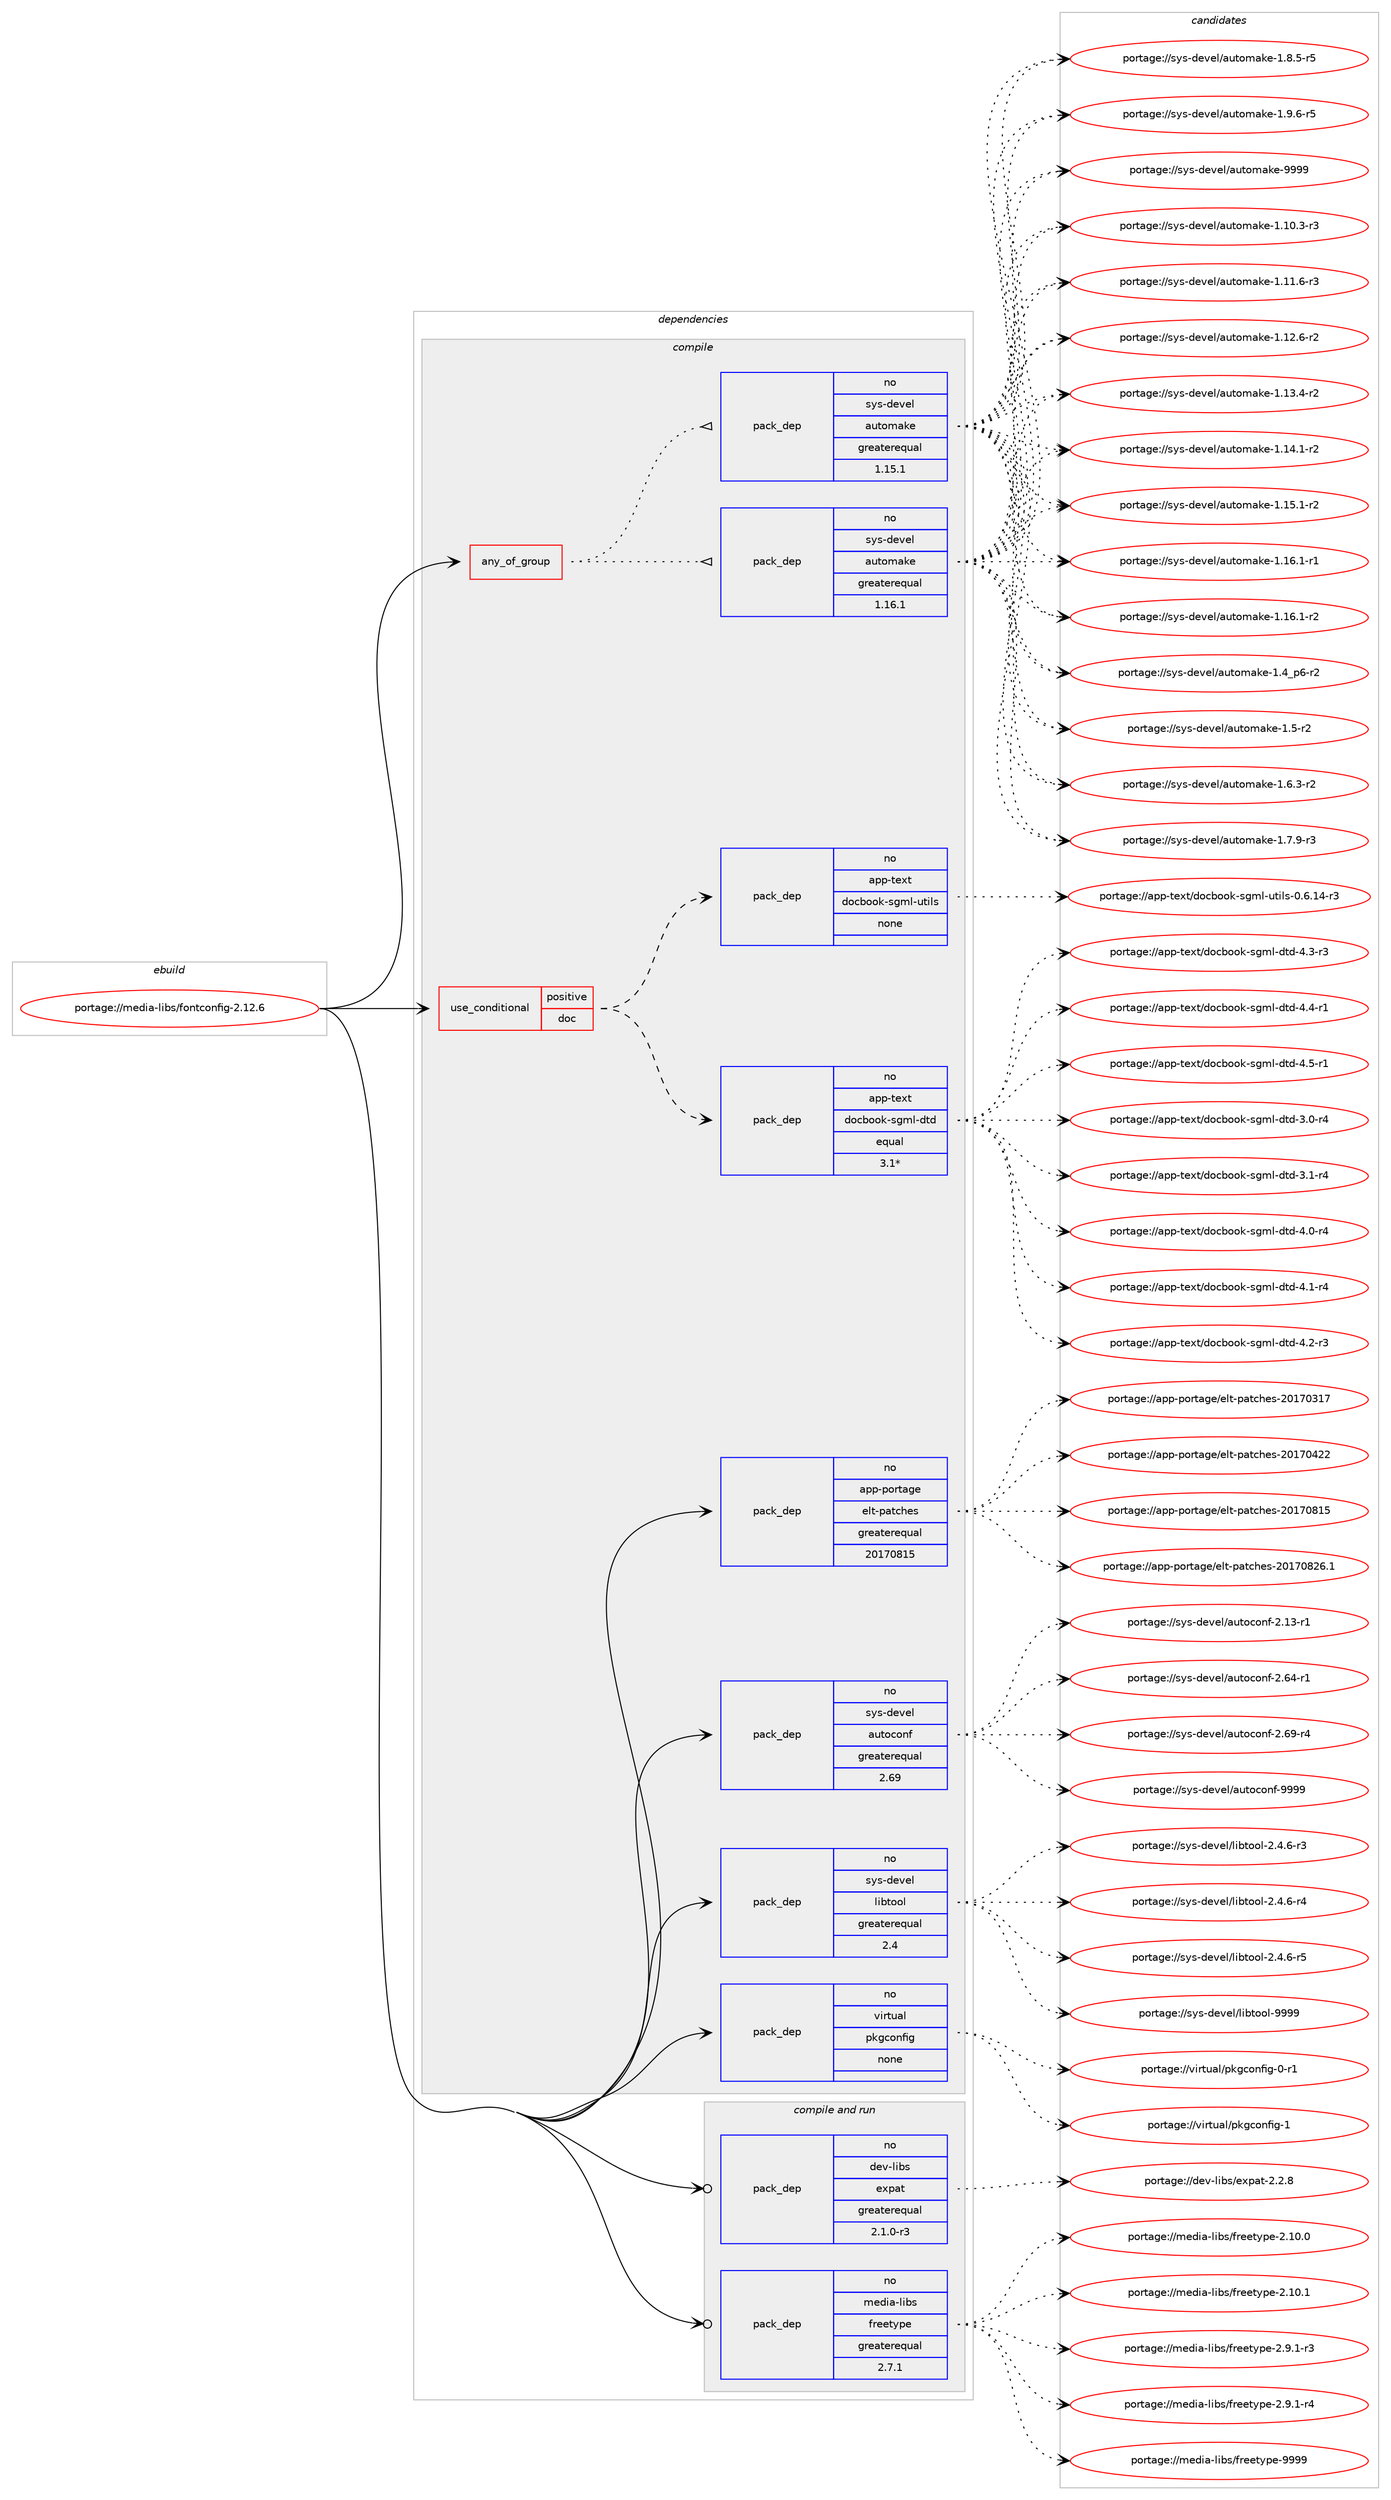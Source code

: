 digraph prolog {

# *************
# Graph options
# *************

newrank=true;
concentrate=true;
compound=true;
graph [rankdir=LR,fontname=Helvetica,fontsize=10,ranksep=1.5];#, ranksep=2.5, nodesep=0.2];
edge  [arrowhead=vee];
node  [fontname=Helvetica,fontsize=10];

# **********
# The ebuild
# **********

subgraph cluster_leftcol {
color=gray;
rank=same;
label=<<i>ebuild</i>>;
id [label="portage://media-libs/fontconfig-2.12.6", color=red, width=4, href="../media-libs/fontconfig-2.12.6.svg"];
}

# ****************
# The dependencies
# ****************

subgraph cluster_midcol {
color=gray;
label=<<i>dependencies</i>>;
subgraph cluster_compile {
fillcolor="#eeeeee";
style=filled;
label=<<i>compile</i>>;
subgraph any5009 {
dependency318063 [label=<<TABLE BORDER="0" CELLBORDER="1" CELLSPACING="0" CELLPADDING="4"><TR><TD CELLPADDING="10">any_of_group</TD></TR></TABLE>>, shape=none, color=red];subgraph pack233566 {
dependency318064 [label=<<TABLE BORDER="0" CELLBORDER="1" CELLSPACING="0" CELLPADDING="4" WIDTH="220"><TR><TD ROWSPAN="6" CELLPADDING="30">pack_dep</TD></TR><TR><TD WIDTH="110">no</TD></TR><TR><TD>sys-devel</TD></TR><TR><TD>automake</TD></TR><TR><TD>greaterequal</TD></TR><TR><TD>1.16.1</TD></TR></TABLE>>, shape=none, color=blue];
}
dependency318063:e -> dependency318064:w [weight=20,style="dotted",arrowhead="oinv"];
subgraph pack233567 {
dependency318065 [label=<<TABLE BORDER="0" CELLBORDER="1" CELLSPACING="0" CELLPADDING="4" WIDTH="220"><TR><TD ROWSPAN="6" CELLPADDING="30">pack_dep</TD></TR><TR><TD WIDTH="110">no</TD></TR><TR><TD>sys-devel</TD></TR><TR><TD>automake</TD></TR><TR><TD>greaterequal</TD></TR><TR><TD>1.15.1</TD></TR></TABLE>>, shape=none, color=blue];
}
dependency318063:e -> dependency318065:w [weight=20,style="dotted",arrowhead="oinv"];
}
id:e -> dependency318063:w [weight=20,style="solid",arrowhead="vee"];
subgraph cond79370 {
dependency318066 [label=<<TABLE BORDER="0" CELLBORDER="1" CELLSPACING="0" CELLPADDING="4"><TR><TD ROWSPAN="3" CELLPADDING="10">use_conditional</TD></TR><TR><TD>positive</TD></TR><TR><TD>doc</TD></TR></TABLE>>, shape=none, color=red];
subgraph pack233568 {
dependency318067 [label=<<TABLE BORDER="0" CELLBORDER="1" CELLSPACING="0" CELLPADDING="4" WIDTH="220"><TR><TD ROWSPAN="6" CELLPADDING="30">pack_dep</TD></TR><TR><TD WIDTH="110">no</TD></TR><TR><TD>app-text</TD></TR><TR><TD>docbook-sgml-dtd</TD></TR><TR><TD>equal</TD></TR><TR><TD>3.1*</TD></TR></TABLE>>, shape=none, color=blue];
}
dependency318066:e -> dependency318067:w [weight=20,style="dashed",arrowhead="vee"];
subgraph pack233569 {
dependency318068 [label=<<TABLE BORDER="0" CELLBORDER="1" CELLSPACING="0" CELLPADDING="4" WIDTH="220"><TR><TD ROWSPAN="6" CELLPADDING="30">pack_dep</TD></TR><TR><TD WIDTH="110">no</TD></TR><TR><TD>app-text</TD></TR><TR><TD>docbook-sgml-utils</TD></TR><TR><TD>none</TD></TR><TR><TD></TD></TR></TABLE>>, shape=none, color=blue];
}
dependency318066:e -> dependency318068:w [weight=20,style="dashed",arrowhead="vee"];
}
id:e -> dependency318066:w [weight=20,style="solid",arrowhead="vee"];
subgraph pack233570 {
dependency318069 [label=<<TABLE BORDER="0" CELLBORDER="1" CELLSPACING="0" CELLPADDING="4" WIDTH="220"><TR><TD ROWSPAN="6" CELLPADDING="30">pack_dep</TD></TR><TR><TD WIDTH="110">no</TD></TR><TR><TD>app-portage</TD></TR><TR><TD>elt-patches</TD></TR><TR><TD>greaterequal</TD></TR><TR><TD>20170815</TD></TR></TABLE>>, shape=none, color=blue];
}
id:e -> dependency318069:w [weight=20,style="solid",arrowhead="vee"];
subgraph pack233571 {
dependency318070 [label=<<TABLE BORDER="0" CELLBORDER="1" CELLSPACING="0" CELLPADDING="4" WIDTH="220"><TR><TD ROWSPAN="6" CELLPADDING="30">pack_dep</TD></TR><TR><TD WIDTH="110">no</TD></TR><TR><TD>sys-devel</TD></TR><TR><TD>autoconf</TD></TR><TR><TD>greaterequal</TD></TR><TR><TD>2.69</TD></TR></TABLE>>, shape=none, color=blue];
}
id:e -> dependency318070:w [weight=20,style="solid",arrowhead="vee"];
subgraph pack233572 {
dependency318071 [label=<<TABLE BORDER="0" CELLBORDER="1" CELLSPACING="0" CELLPADDING="4" WIDTH="220"><TR><TD ROWSPAN="6" CELLPADDING="30">pack_dep</TD></TR><TR><TD WIDTH="110">no</TD></TR><TR><TD>sys-devel</TD></TR><TR><TD>libtool</TD></TR><TR><TD>greaterequal</TD></TR><TR><TD>2.4</TD></TR></TABLE>>, shape=none, color=blue];
}
id:e -> dependency318071:w [weight=20,style="solid",arrowhead="vee"];
subgraph pack233573 {
dependency318072 [label=<<TABLE BORDER="0" CELLBORDER="1" CELLSPACING="0" CELLPADDING="4" WIDTH="220"><TR><TD ROWSPAN="6" CELLPADDING="30">pack_dep</TD></TR><TR><TD WIDTH="110">no</TD></TR><TR><TD>virtual</TD></TR><TR><TD>pkgconfig</TD></TR><TR><TD>none</TD></TR><TR><TD></TD></TR></TABLE>>, shape=none, color=blue];
}
id:e -> dependency318072:w [weight=20,style="solid",arrowhead="vee"];
}
subgraph cluster_compileandrun {
fillcolor="#eeeeee";
style=filled;
label=<<i>compile and run</i>>;
subgraph pack233574 {
dependency318073 [label=<<TABLE BORDER="0" CELLBORDER="1" CELLSPACING="0" CELLPADDING="4" WIDTH="220"><TR><TD ROWSPAN="6" CELLPADDING="30">pack_dep</TD></TR><TR><TD WIDTH="110">no</TD></TR><TR><TD>dev-libs</TD></TR><TR><TD>expat</TD></TR><TR><TD>greaterequal</TD></TR><TR><TD>2.1.0-r3</TD></TR></TABLE>>, shape=none, color=blue];
}
id:e -> dependency318073:w [weight=20,style="solid",arrowhead="odotvee"];
subgraph pack233575 {
dependency318074 [label=<<TABLE BORDER="0" CELLBORDER="1" CELLSPACING="0" CELLPADDING="4" WIDTH="220"><TR><TD ROWSPAN="6" CELLPADDING="30">pack_dep</TD></TR><TR><TD WIDTH="110">no</TD></TR><TR><TD>media-libs</TD></TR><TR><TD>freetype</TD></TR><TR><TD>greaterequal</TD></TR><TR><TD>2.7.1</TD></TR></TABLE>>, shape=none, color=blue];
}
id:e -> dependency318074:w [weight=20,style="solid",arrowhead="odotvee"];
}
subgraph cluster_run {
fillcolor="#eeeeee";
style=filled;
label=<<i>run</i>>;
}
}

# **************
# The candidates
# **************

subgraph cluster_choices {
rank=same;
color=gray;
label=<<i>candidates</i>>;

subgraph choice233566 {
color=black;
nodesep=1;
choiceportage11512111545100101118101108479711711611110997107101454946494846514511451 [label="portage://sys-devel/automake-1.10.3-r3", color=red, width=4,href="../sys-devel/automake-1.10.3-r3.svg"];
choiceportage11512111545100101118101108479711711611110997107101454946494946544511451 [label="portage://sys-devel/automake-1.11.6-r3", color=red, width=4,href="../sys-devel/automake-1.11.6-r3.svg"];
choiceportage11512111545100101118101108479711711611110997107101454946495046544511450 [label="portage://sys-devel/automake-1.12.6-r2", color=red, width=4,href="../sys-devel/automake-1.12.6-r2.svg"];
choiceportage11512111545100101118101108479711711611110997107101454946495146524511450 [label="portage://sys-devel/automake-1.13.4-r2", color=red, width=4,href="../sys-devel/automake-1.13.4-r2.svg"];
choiceportage11512111545100101118101108479711711611110997107101454946495246494511450 [label="portage://sys-devel/automake-1.14.1-r2", color=red, width=4,href="../sys-devel/automake-1.14.1-r2.svg"];
choiceportage11512111545100101118101108479711711611110997107101454946495346494511450 [label="portage://sys-devel/automake-1.15.1-r2", color=red, width=4,href="../sys-devel/automake-1.15.1-r2.svg"];
choiceportage11512111545100101118101108479711711611110997107101454946495446494511449 [label="portage://sys-devel/automake-1.16.1-r1", color=red, width=4,href="../sys-devel/automake-1.16.1-r1.svg"];
choiceportage11512111545100101118101108479711711611110997107101454946495446494511450 [label="portage://sys-devel/automake-1.16.1-r2", color=red, width=4,href="../sys-devel/automake-1.16.1-r2.svg"];
choiceportage115121115451001011181011084797117116111109971071014549465295112544511450 [label="portage://sys-devel/automake-1.4_p6-r2", color=red, width=4,href="../sys-devel/automake-1.4_p6-r2.svg"];
choiceportage11512111545100101118101108479711711611110997107101454946534511450 [label="portage://sys-devel/automake-1.5-r2", color=red, width=4,href="../sys-devel/automake-1.5-r2.svg"];
choiceportage115121115451001011181011084797117116111109971071014549465446514511450 [label="portage://sys-devel/automake-1.6.3-r2", color=red, width=4,href="../sys-devel/automake-1.6.3-r2.svg"];
choiceportage115121115451001011181011084797117116111109971071014549465546574511451 [label="portage://sys-devel/automake-1.7.9-r3", color=red, width=4,href="../sys-devel/automake-1.7.9-r3.svg"];
choiceportage115121115451001011181011084797117116111109971071014549465646534511453 [label="portage://sys-devel/automake-1.8.5-r5", color=red, width=4,href="../sys-devel/automake-1.8.5-r5.svg"];
choiceportage115121115451001011181011084797117116111109971071014549465746544511453 [label="portage://sys-devel/automake-1.9.6-r5", color=red, width=4,href="../sys-devel/automake-1.9.6-r5.svg"];
choiceportage115121115451001011181011084797117116111109971071014557575757 [label="portage://sys-devel/automake-9999", color=red, width=4,href="../sys-devel/automake-9999.svg"];
dependency318064:e -> choiceportage11512111545100101118101108479711711611110997107101454946494846514511451:w [style=dotted,weight="100"];
dependency318064:e -> choiceportage11512111545100101118101108479711711611110997107101454946494946544511451:w [style=dotted,weight="100"];
dependency318064:e -> choiceportage11512111545100101118101108479711711611110997107101454946495046544511450:w [style=dotted,weight="100"];
dependency318064:e -> choiceportage11512111545100101118101108479711711611110997107101454946495146524511450:w [style=dotted,weight="100"];
dependency318064:e -> choiceportage11512111545100101118101108479711711611110997107101454946495246494511450:w [style=dotted,weight="100"];
dependency318064:e -> choiceportage11512111545100101118101108479711711611110997107101454946495346494511450:w [style=dotted,weight="100"];
dependency318064:e -> choiceportage11512111545100101118101108479711711611110997107101454946495446494511449:w [style=dotted,weight="100"];
dependency318064:e -> choiceportage11512111545100101118101108479711711611110997107101454946495446494511450:w [style=dotted,weight="100"];
dependency318064:e -> choiceportage115121115451001011181011084797117116111109971071014549465295112544511450:w [style=dotted,weight="100"];
dependency318064:e -> choiceportage11512111545100101118101108479711711611110997107101454946534511450:w [style=dotted,weight="100"];
dependency318064:e -> choiceportage115121115451001011181011084797117116111109971071014549465446514511450:w [style=dotted,weight="100"];
dependency318064:e -> choiceportage115121115451001011181011084797117116111109971071014549465546574511451:w [style=dotted,weight="100"];
dependency318064:e -> choiceportage115121115451001011181011084797117116111109971071014549465646534511453:w [style=dotted,weight="100"];
dependency318064:e -> choiceportage115121115451001011181011084797117116111109971071014549465746544511453:w [style=dotted,weight="100"];
dependency318064:e -> choiceportage115121115451001011181011084797117116111109971071014557575757:w [style=dotted,weight="100"];
}
subgraph choice233567 {
color=black;
nodesep=1;
choiceportage11512111545100101118101108479711711611110997107101454946494846514511451 [label="portage://sys-devel/automake-1.10.3-r3", color=red, width=4,href="../sys-devel/automake-1.10.3-r3.svg"];
choiceportage11512111545100101118101108479711711611110997107101454946494946544511451 [label="portage://sys-devel/automake-1.11.6-r3", color=red, width=4,href="../sys-devel/automake-1.11.6-r3.svg"];
choiceportage11512111545100101118101108479711711611110997107101454946495046544511450 [label="portage://sys-devel/automake-1.12.6-r2", color=red, width=4,href="../sys-devel/automake-1.12.6-r2.svg"];
choiceportage11512111545100101118101108479711711611110997107101454946495146524511450 [label="portage://sys-devel/automake-1.13.4-r2", color=red, width=4,href="../sys-devel/automake-1.13.4-r2.svg"];
choiceportage11512111545100101118101108479711711611110997107101454946495246494511450 [label="portage://sys-devel/automake-1.14.1-r2", color=red, width=4,href="../sys-devel/automake-1.14.1-r2.svg"];
choiceportage11512111545100101118101108479711711611110997107101454946495346494511450 [label="portage://sys-devel/automake-1.15.1-r2", color=red, width=4,href="../sys-devel/automake-1.15.1-r2.svg"];
choiceportage11512111545100101118101108479711711611110997107101454946495446494511449 [label="portage://sys-devel/automake-1.16.1-r1", color=red, width=4,href="../sys-devel/automake-1.16.1-r1.svg"];
choiceportage11512111545100101118101108479711711611110997107101454946495446494511450 [label="portage://sys-devel/automake-1.16.1-r2", color=red, width=4,href="../sys-devel/automake-1.16.1-r2.svg"];
choiceportage115121115451001011181011084797117116111109971071014549465295112544511450 [label="portage://sys-devel/automake-1.4_p6-r2", color=red, width=4,href="../sys-devel/automake-1.4_p6-r2.svg"];
choiceportage11512111545100101118101108479711711611110997107101454946534511450 [label="portage://sys-devel/automake-1.5-r2", color=red, width=4,href="../sys-devel/automake-1.5-r2.svg"];
choiceportage115121115451001011181011084797117116111109971071014549465446514511450 [label="portage://sys-devel/automake-1.6.3-r2", color=red, width=4,href="../sys-devel/automake-1.6.3-r2.svg"];
choiceportage115121115451001011181011084797117116111109971071014549465546574511451 [label="portage://sys-devel/automake-1.7.9-r3", color=red, width=4,href="../sys-devel/automake-1.7.9-r3.svg"];
choiceportage115121115451001011181011084797117116111109971071014549465646534511453 [label="portage://sys-devel/automake-1.8.5-r5", color=red, width=4,href="../sys-devel/automake-1.8.5-r5.svg"];
choiceportage115121115451001011181011084797117116111109971071014549465746544511453 [label="portage://sys-devel/automake-1.9.6-r5", color=red, width=4,href="../sys-devel/automake-1.9.6-r5.svg"];
choiceportage115121115451001011181011084797117116111109971071014557575757 [label="portage://sys-devel/automake-9999", color=red, width=4,href="../sys-devel/automake-9999.svg"];
dependency318065:e -> choiceportage11512111545100101118101108479711711611110997107101454946494846514511451:w [style=dotted,weight="100"];
dependency318065:e -> choiceportage11512111545100101118101108479711711611110997107101454946494946544511451:w [style=dotted,weight="100"];
dependency318065:e -> choiceportage11512111545100101118101108479711711611110997107101454946495046544511450:w [style=dotted,weight="100"];
dependency318065:e -> choiceportage11512111545100101118101108479711711611110997107101454946495146524511450:w [style=dotted,weight="100"];
dependency318065:e -> choiceportage11512111545100101118101108479711711611110997107101454946495246494511450:w [style=dotted,weight="100"];
dependency318065:e -> choiceportage11512111545100101118101108479711711611110997107101454946495346494511450:w [style=dotted,weight="100"];
dependency318065:e -> choiceportage11512111545100101118101108479711711611110997107101454946495446494511449:w [style=dotted,weight="100"];
dependency318065:e -> choiceportage11512111545100101118101108479711711611110997107101454946495446494511450:w [style=dotted,weight="100"];
dependency318065:e -> choiceportage115121115451001011181011084797117116111109971071014549465295112544511450:w [style=dotted,weight="100"];
dependency318065:e -> choiceportage11512111545100101118101108479711711611110997107101454946534511450:w [style=dotted,weight="100"];
dependency318065:e -> choiceportage115121115451001011181011084797117116111109971071014549465446514511450:w [style=dotted,weight="100"];
dependency318065:e -> choiceportage115121115451001011181011084797117116111109971071014549465546574511451:w [style=dotted,weight="100"];
dependency318065:e -> choiceportage115121115451001011181011084797117116111109971071014549465646534511453:w [style=dotted,weight="100"];
dependency318065:e -> choiceportage115121115451001011181011084797117116111109971071014549465746544511453:w [style=dotted,weight="100"];
dependency318065:e -> choiceportage115121115451001011181011084797117116111109971071014557575757:w [style=dotted,weight="100"];
}
subgraph choice233568 {
color=black;
nodesep=1;
choiceportage97112112451161011201164710011199981111111074511510310910845100116100455146484511452 [label="portage://app-text/docbook-sgml-dtd-3.0-r4", color=red, width=4,href="../app-text/docbook-sgml-dtd-3.0-r4.svg"];
choiceportage97112112451161011201164710011199981111111074511510310910845100116100455146494511452 [label="portage://app-text/docbook-sgml-dtd-3.1-r4", color=red, width=4,href="../app-text/docbook-sgml-dtd-3.1-r4.svg"];
choiceportage97112112451161011201164710011199981111111074511510310910845100116100455246484511452 [label="portage://app-text/docbook-sgml-dtd-4.0-r4", color=red, width=4,href="../app-text/docbook-sgml-dtd-4.0-r4.svg"];
choiceportage97112112451161011201164710011199981111111074511510310910845100116100455246494511452 [label="portage://app-text/docbook-sgml-dtd-4.1-r4", color=red, width=4,href="../app-text/docbook-sgml-dtd-4.1-r4.svg"];
choiceportage97112112451161011201164710011199981111111074511510310910845100116100455246504511451 [label="portage://app-text/docbook-sgml-dtd-4.2-r3", color=red, width=4,href="../app-text/docbook-sgml-dtd-4.2-r3.svg"];
choiceportage97112112451161011201164710011199981111111074511510310910845100116100455246514511451 [label="portage://app-text/docbook-sgml-dtd-4.3-r3", color=red, width=4,href="../app-text/docbook-sgml-dtd-4.3-r3.svg"];
choiceportage97112112451161011201164710011199981111111074511510310910845100116100455246524511449 [label="portage://app-text/docbook-sgml-dtd-4.4-r1", color=red, width=4,href="../app-text/docbook-sgml-dtd-4.4-r1.svg"];
choiceportage97112112451161011201164710011199981111111074511510310910845100116100455246534511449 [label="portage://app-text/docbook-sgml-dtd-4.5-r1", color=red, width=4,href="../app-text/docbook-sgml-dtd-4.5-r1.svg"];
dependency318067:e -> choiceportage97112112451161011201164710011199981111111074511510310910845100116100455146484511452:w [style=dotted,weight="100"];
dependency318067:e -> choiceportage97112112451161011201164710011199981111111074511510310910845100116100455146494511452:w [style=dotted,weight="100"];
dependency318067:e -> choiceportage97112112451161011201164710011199981111111074511510310910845100116100455246484511452:w [style=dotted,weight="100"];
dependency318067:e -> choiceportage97112112451161011201164710011199981111111074511510310910845100116100455246494511452:w [style=dotted,weight="100"];
dependency318067:e -> choiceportage97112112451161011201164710011199981111111074511510310910845100116100455246504511451:w [style=dotted,weight="100"];
dependency318067:e -> choiceportage97112112451161011201164710011199981111111074511510310910845100116100455246514511451:w [style=dotted,weight="100"];
dependency318067:e -> choiceportage97112112451161011201164710011199981111111074511510310910845100116100455246524511449:w [style=dotted,weight="100"];
dependency318067:e -> choiceportage97112112451161011201164710011199981111111074511510310910845100116100455246534511449:w [style=dotted,weight="100"];
}
subgraph choice233569 {
color=black;
nodesep=1;
choiceportage97112112451161011201164710011199981111111074511510310910845117116105108115454846544649524511451 [label="portage://app-text/docbook-sgml-utils-0.6.14-r3", color=red, width=4,href="../app-text/docbook-sgml-utils-0.6.14-r3.svg"];
dependency318068:e -> choiceportage97112112451161011201164710011199981111111074511510310910845117116105108115454846544649524511451:w [style=dotted,weight="100"];
}
subgraph choice233570 {
color=black;
nodesep=1;
choiceportage97112112451121111141169710310147101108116451129711699104101115455048495548514955 [label="portage://app-portage/elt-patches-20170317", color=red, width=4,href="../app-portage/elt-patches-20170317.svg"];
choiceportage97112112451121111141169710310147101108116451129711699104101115455048495548525050 [label="portage://app-portage/elt-patches-20170422", color=red, width=4,href="../app-portage/elt-patches-20170422.svg"];
choiceportage97112112451121111141169710310147101108116451129711699104101115455048495548564953 [label="portage://app-portage/elt-patches-20170815", color=red, width=4,href="../app-portage/elt-patches-20170815.svg"];
choiceportage971121124511211111411697103101471011081164511297116991041011154550484955485650544649 [label="portage://app-portage/elt-patches-20170826.1", color=red, width=4,href="../app-portage/elt-patches-20170826.1.svg"];
dependency318069:e -> choiceportage97112112451121111141169710310147101108116451129711699104101115455048495548514955:w [style=dotted,weight="100"];
dependency318069:e -> choiceportage97112112451121111141169710310147101108116451129711699104101115455048495548525050:w [style=dotted,weight="100"];
dependency318069:e -> choiceportage97112112451121111141169710310147101108116451129711699104101115455048495548564953:w [style=dotted,weight="100"];
dependency318069:e -> choiceportage971121124511211111411697103101471011081164511297116991041011154550484955485650544649:w [style=dotted,weight="100"];
}
subgraph choice233571 {
color=black;
nodesep=1;
choiceportage1151211154510010111810110847971171161119911111010245504649514511449 [label="portage://sys-devel/autoconf-2.13-r1", color=red, width=4,href="../sys-devel/autoconf-2.13-r1.svg"];
choiceportage1151211154510010111810110847971171161119911111010245504654524511449 [label="portage://sys-devel/autoconf-2.64-r1", color=red, width=4,href="../sys-devel/autoconf-2.64-r1.svg"];
choiceportage1151211154510010111810110847971171161119911111010245504654574511452 [label="portage://sys-devel/autoconf-2.69-r4", color=red, width=4,href="../sys-devel/autoconf-2.69-r4.svg"];
choiceportage115121115451001011181011084797117116111991111101024557575757 [label="portage://sys-devel/autoconf-9999", color=red, width=4,href="../sys-devel/autoconf-9999.svg"];
dependency318070:e -> choiceportage1151211154510010111810110847971171161119911111010245504649514511449:w [style=dotted,weight="100"];
dependency318070:e -> choiceportage1151211154510010111810110847971171161119911111010245504654524511449:w [style=dotted,weight="100"];
dependency318070:e -> choiceportage1151211154510010111810110847971171161119911111010245504654574511452:w [style=dotted,weight="100"];
dependency318070:e -> choiceportage115121115451001011181011084797117116111991111101024557575757:w [style=dotted,weight="100"];
}
subgraph choice233572 {
color=black;
nodesep=1;
choiceportage1151211154510010111810110847108105981161111111084550465246544511451 [label="portage://sys-devel/libtool-2.4.6-r3", color=red, width=4,href="../sys-devel/libtool-2.4.6-r3.svg"];
choiceportage1151211154510010111810110847108105981161111111084550465246544511452 [label="portage://sys-devel/libtool-2.4.6-r4", color=red, width=4,href="../sys-devel/libtool-2.4.6-r4.svg"];
choiceportage1151211154510010111810110847108105981161111111084550465246544511453 [label="portage://sys-devel/libtool-2.4.6-r5", color=red, width=4,href="../sys-devel/libtool-2.4.6-r5.svg"];
choiceportage1151211154510010111810110847108105981161111111084557575757 [label="portage://sys-devel/libtool-9999", color=red, width=4,href="../sys-devel/libtool-9999.svg"];
dependency318071:e -> choiceportage1151211154510010111810110847108105981161111111084550465246544511451:w [style=dotted,weight="100"];
dependency318071:e -> choiceportage1151211154510010111810110847108105981161111111084550465246544511452:w [style=dotted,weight="100"];
dependency318071:e -> choiceportage1151211154510010111810110847108105981161111111084550465246544511453:w [style=dotted,weight="100"];
dependency318071:e -> choiceportage1151211154510010111810110847108105981161111111084557575757:w [style=dotted,weight="100"];
}
subgraph choice233573 {
color=black;
nodesep=1;
choiceportage11810511411611797108471121071039911111010210510345484511449 [label="portage://virtual/pkgconfig-0-r1", color=red, width=4,href="../virtual/pkgconfig-0-r1.svg"];
choiceportage1181051141161179710847112107103991111101021051034549 [label="portage://virtual/pkgconfig-1", color=red, width=4,href="../virtual/pkgconfig-1.svg"];
dependency318072:e -> choiceportage11810511411611797108471121071039911111010210510345484511449:w [style=dotted,weight="100"];
dependency318072:e -> choiceportage1181051141161179710847112107103991111101021051034549:w [style=dotted,weight="100"];
}
subgraph choice233574 {
color=black;
nodesep=1;
choiceportage10010111845108105981154710112011297116455046504656 [label="portage://dev-libs/expat-2.2.8", color=red, width=4,href="../dev-libs/expat-2.2.8.svg"];
dependency318073:e -> choiceportage10010111845108105981154710112011297116455046504656:w [style=dotted,weight="100"];
}
subgraph choice233575 {
color=black;
nodesep=1;
choiceportage1091011001059745108105981154710211410110111612111210145504649484648 [label="portage://media-libs/freetype-2.10.0", color=red, width=4,href="../media-libs/freetype-2.10.0.svg"];
choiceportage1091011001059745108105981154710211410110111612111210145504649484649 [label="portage://media-libs/freetype-2.10.1", color=red, width=4,href="../media-libs/freetype-2.10.1.svg"];
choiceportage109101100105974510810598115471021141011011161211121014550465746494511451 [label="portage://media-libs/freetype-2.9.1-r3", color=red, width=4,href="../media-libs/freetype-2.9.1-r3.svg"];
choiceportage109101100105974510810598115471021141011011161211121014550465746494511452 [label="portage://media-libs/freetype-2.9.1-r4", color=red, width=4,href="../media-libs/freetype-2.9.1-r4.svg"];
choiceportage109101100105974510810598115471021141011011161211121014557575757 [label="portage://media-libs/freetype-9999", color=red, width=4,href="../media-libs/freetype-9999.svg"];
dependency318074:e -> choiceportage1091011001059745108105981154710211410110111612111210145504649484648:w [style=dotted,weight="100"];
dependency318074:e -> choiceportage1091011001059745108105981154710211410110111612111210145504649484649:w [style=dotted,weight="100"];
dependency318074:e -> choiceportage109101100105974510810598115471021141011011161211121014550465746494511451:w [style=dotted,weight="100"];
dependency318074:e -> choiceportage109101100105974510810598115471021141011011161211121014550465746494511452:w [style=dotted,weight="100"];
dependency318074:e -> choiceportage109101100105974510810598115471021141011011161211121014557575757:w [style=dotted,weight="100"];
}
}

}
